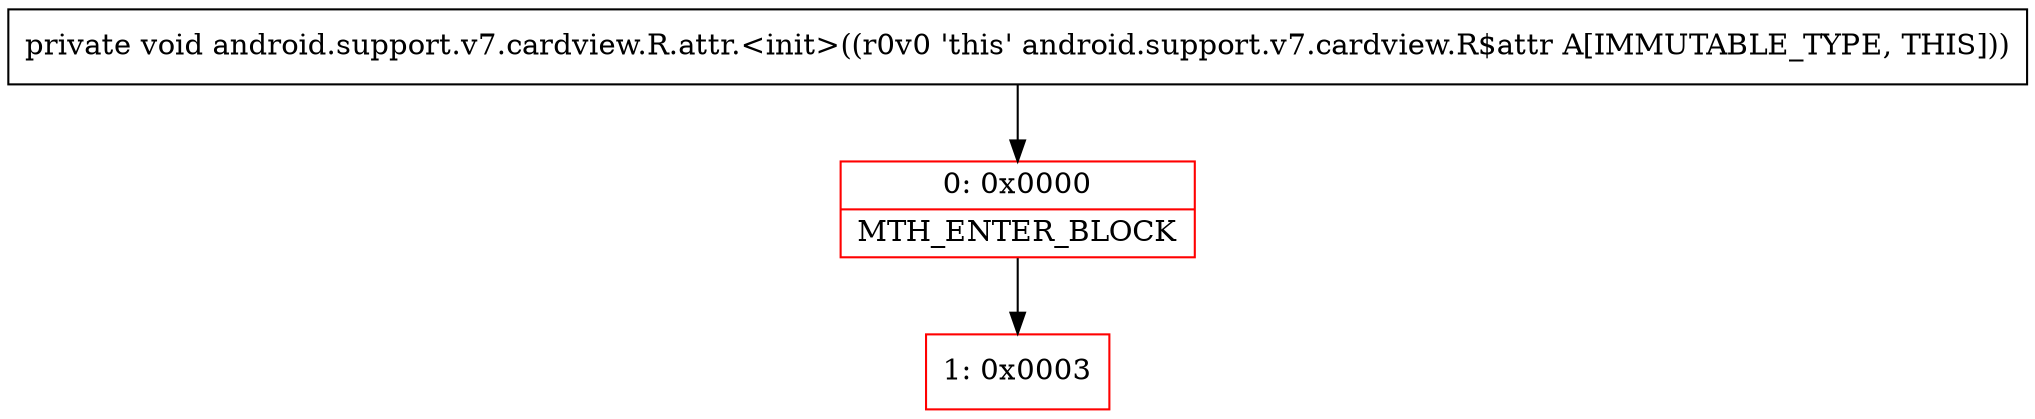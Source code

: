 digraph "CFG forandroid.support.v7.cardview.R.attr.\<init\>()V" {
subgraph cluster_Region_945641213 {
label = "R(0)";
node [shape=record,color=blue];
}
Node_0 [shape=record,color=red,label="{0\:\ 0x0000|MTH_ENTER_BLOCK\l}"];
Node_1 [shape=record,color=red,label="{1\:\ 0x0003}"];
MethodNode[shape=record,label="{private void android.support.v7.cardview.R.attr.\<init\>((r0v0 'this' android.support.v7.cardview.R$attr A[IMMUTABLE_TYPE, THIS])) }"];
MethodNode -> Node_0;
Node_0 -> Node_1;
}

